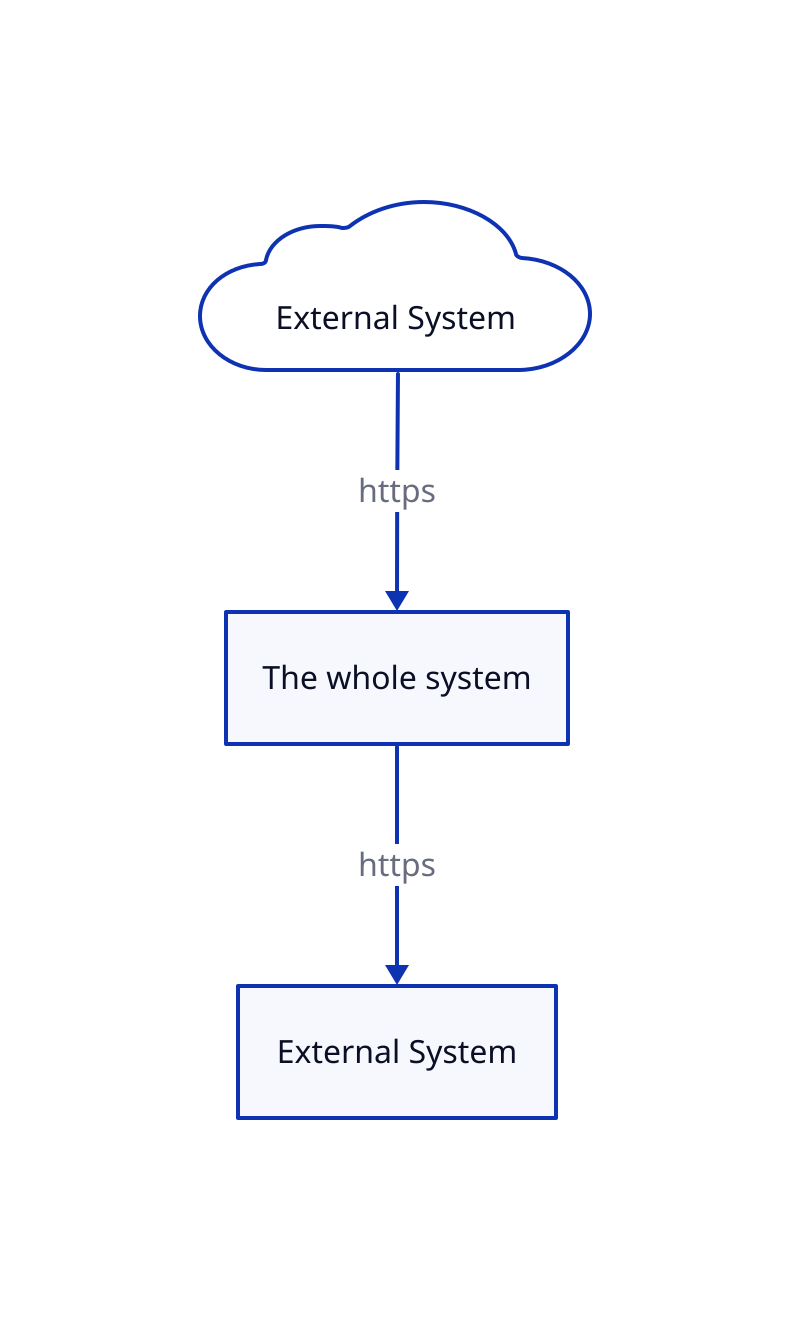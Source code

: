 system: The whole system 

externalSystemOne: External System
externalSystemOne.shape: cloud

externalSystemTwo: External System

externalSystemOne -> System: https
system -> externalSystemTwo: https